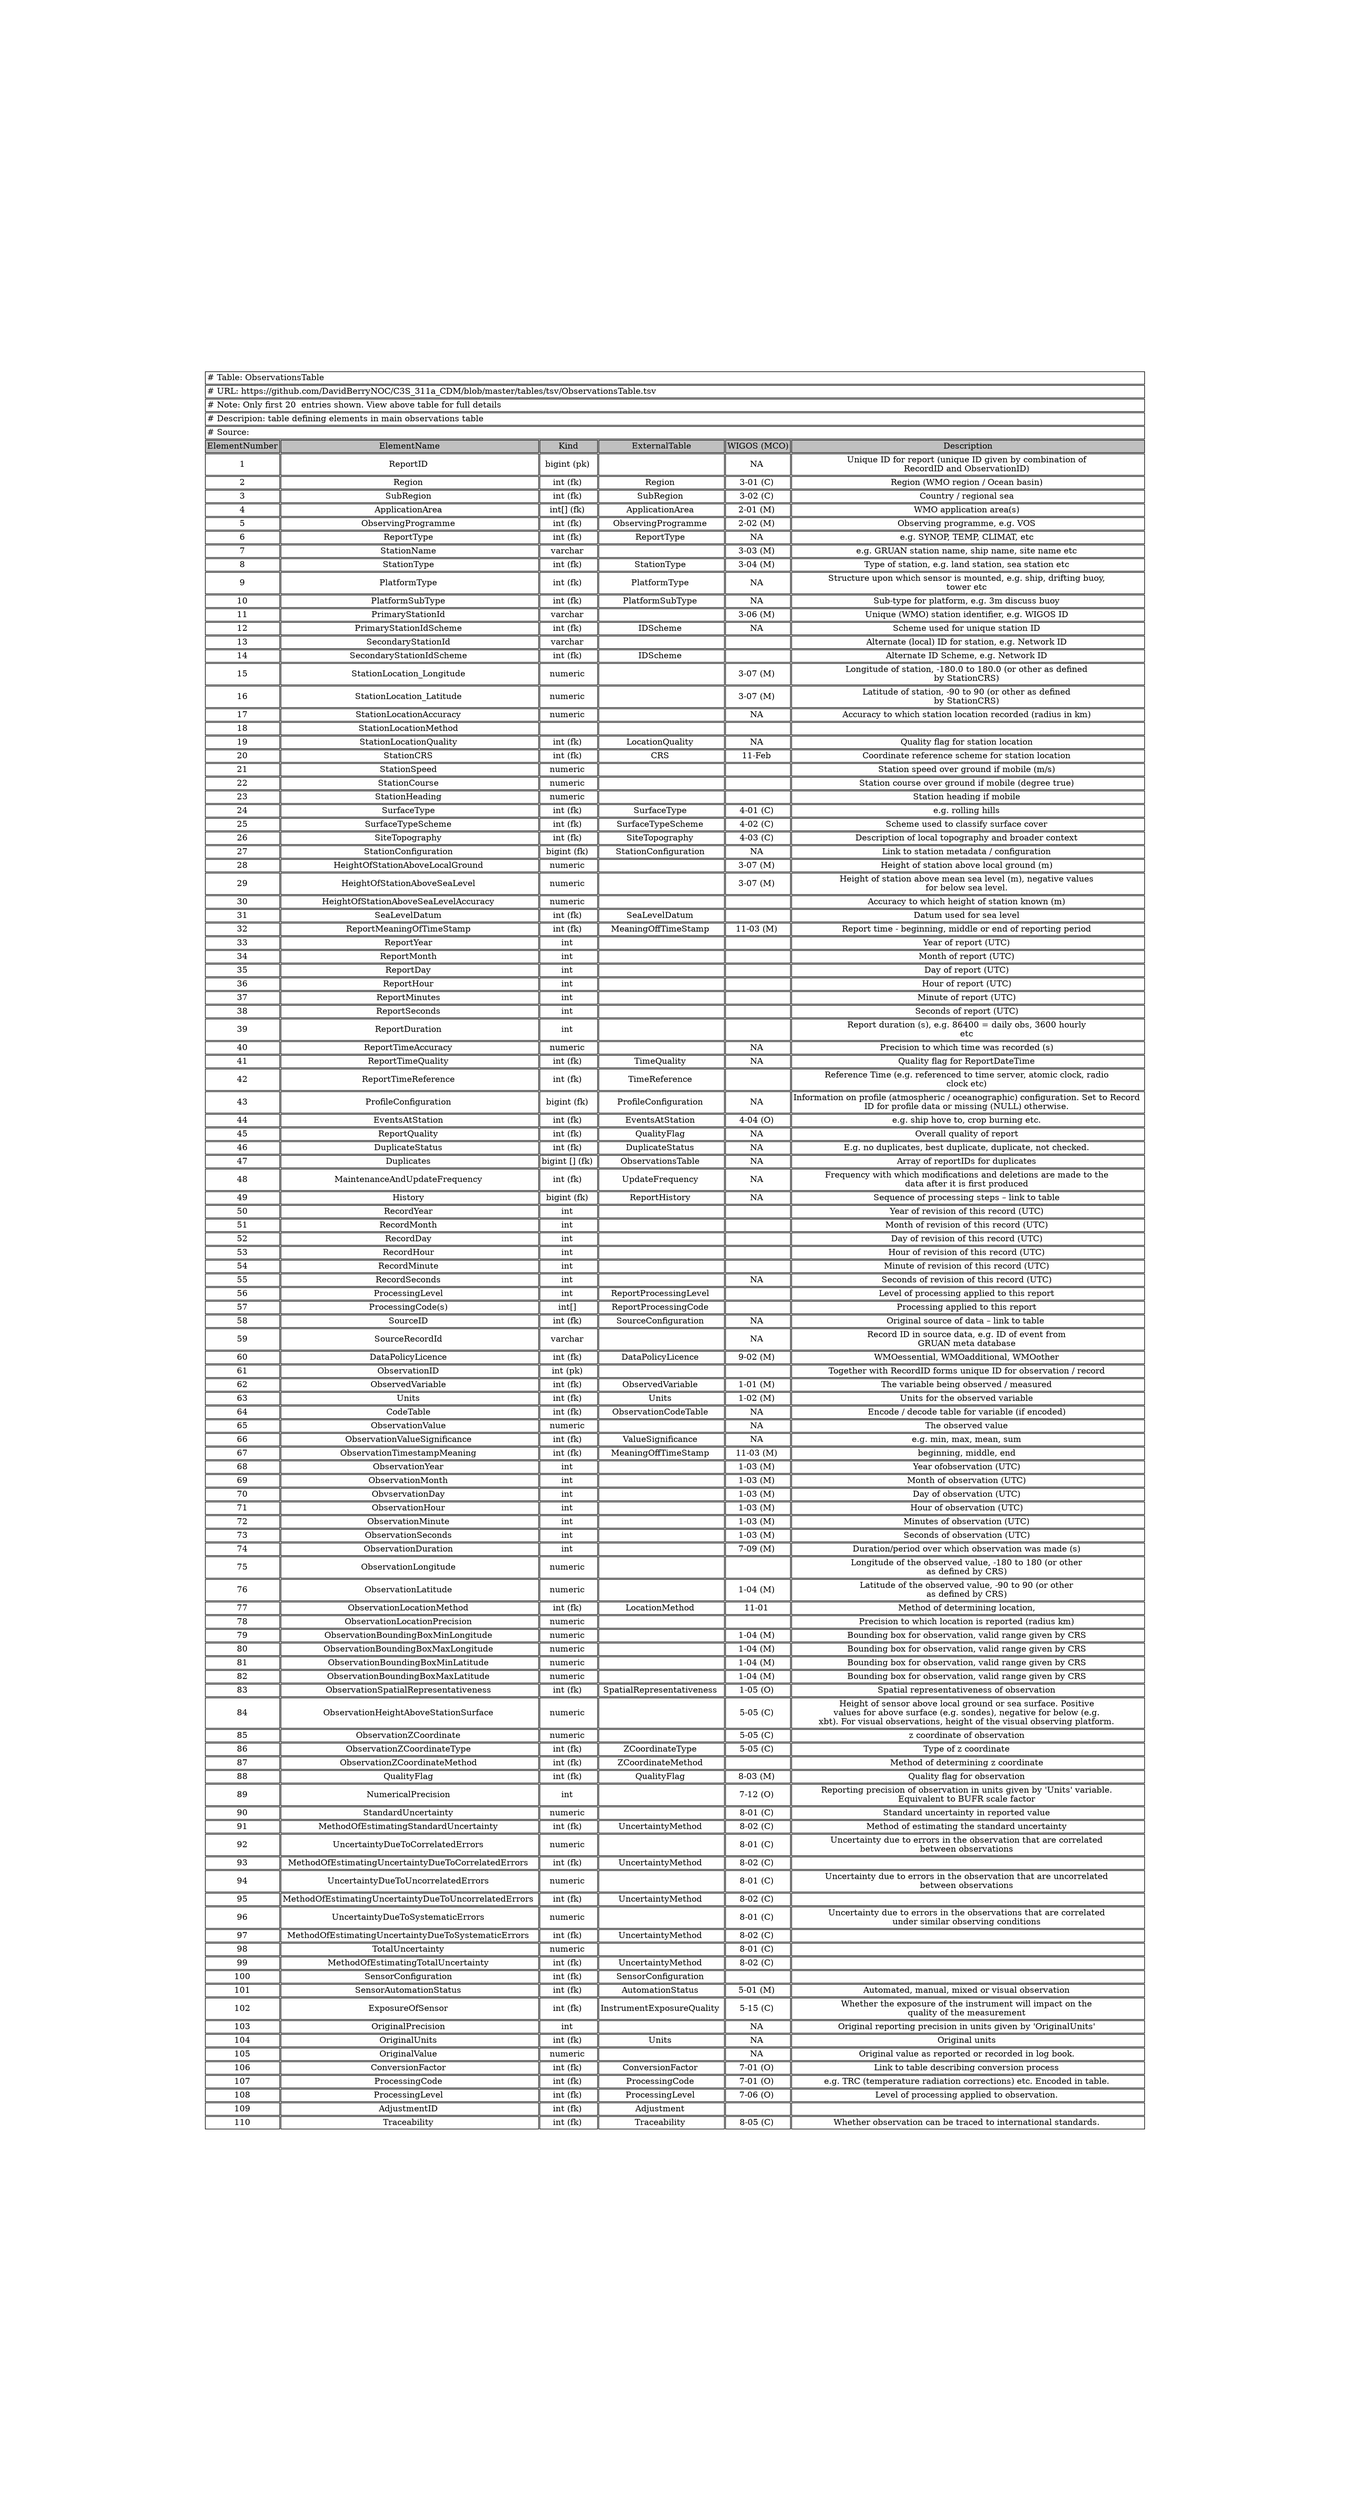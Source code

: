 digraph ObservationsTable {
node [color=white]
ObservationsTable [label=<<TABLE BORDER="0" CELLBORDER="1" CELLSPACING="2" COLOR="BLACK">
<TR><TD COLSPAN="6" ALIGN="left" PORT="head"># Table: ObservationsTable</TD></TR>
<TR><TD COLSPAN="6" ALIGN="left"># URL: https://github.com/DavidBerryNOC/C3S_311a_CDM/blob/master/tables/tsv/ObservationsTable.tsv</TD></TR>
<TR><TD COLSPAN="6" ALIGN="left"># Note: Only first 20  entries shown. View above table for full details</TD></TR>
<TR><TD ALIGN="left" COLSPAN="6"># Descripion: table defining elements in main observations table</TD></TR>
<TR><TD ALIGN="left" COLSPAN="6"># Source:</TD></TR>
<TR><TD BGCOLOR="GRAY">ElementNumber</TD><TD BGCOLOR="GRAY">ElementName</TD><TD BGCOLOR="GRAY">Kind</TD><TD BGCOLOR="GRAY">ExternalTable</TD><TD BGCOLOR="GRAY">WIGOS (MCO)</TD><TD BGCOLOR="GRAY">Description</TD></TR>
<TR><TD PORT="ReportID L">1</TD><TD>ReportID </TD><TD>bigint (pk) </TD><TD></TD><TD>NA </TD><TD PORT="ReportID R">Unique ID for report (unique ID given by combination of <BR/>RecordID and ObservationID) </TD></TR>
<TR><TD PORT="Region L">2</TD><TD>Region </TD><TD>int (fk) </TD><TD>Region </TD><TD>3-01 (C) </TD><TD PORT="Region R">Region (WMO region / Ocean basin) </TD></TR>
<TR><TD PORT="SubRegion L">3</TD><TD>SubRegion </TD><TD>int (fk) </TD><TD>SubRegion </TD><TD>3-02 (C) </TD><TD PORT="SubRegion R">Country / regional sea </TD></TR>
<TR><TD PORT="ApplicationArea L">4</TD><TD>ApplicationArea </TD><TD>int[] (fk) </TD><TD>ApplicationArea </TD><TD>2-01 (M) </TD><TD PORT="ApplicationArea R">WMO application area(s) </TD></TR>
<TR><TD PORT="ObservingProgramme L">5</TD><TD>ObservingProgramme </TD><TD>int (fk) </TD><TD>ObservingProgramme </TD><TD>2-02 (M) </TD><TD PORT="ObservingProgramme R">Observing programme, e.g. VOS </TD></TR>
<TR><TD PORT="ReportType L">6</TD><TD>ReportType </TD><TD>int (fk) </TD><TD>ReportType </TD><TD>NA </TD><TD PORT="ReportType R">e.g. SYNOP, TEMP, CLIMAT, etc </TD></TR>
<TR><TD PORT="StationName L">7</TD><TD>StationName </TD><TD>varchar </TD><TD></TD><TD>3-03 (M) </TD><TD PORT="StationName R">e.g. GRUAN station name, ship name, site name etc </TD></TR>
<TR><TD PORT="StationType L">8</TD><TD>StationType </TD><TD>int (fk) </TD><TD>StationType </TD><TD>3-04 (M) </TD><TD PORT="StationType R">Type of station, e.g. land station, sea station etc </TD></TR>
<TR><TD PORT="PlatformType L">9</TD><TD>PlatformType </TD><TD>int (fk) </TD><TD>PlatformType </TD><TD>NA </TD><TD PORT="PlatformType R">Structure upon which sensor is mounted, e.g. ship, drifting buoy, <BR/>tower etc </TD></TR>
<TR><TD PORT="PlatformSubType L">10</TD><TD>PlatformSubType </TD><TD>int (fk) </TD><TD>PlatformSubType </TD><TD>NA </TD><TD PORT="PlatformSubType R">Sub-type for platform, e.g. 3m discuss buoy </TD></TR>
<TR><TD PORT="PrimaryStationIdL">11</TD><TD>PrimaryStationId </TD><TD>varchar </TD><TD></TD><TD>3-06 (M) </TD><TD PORT="PrimaryStationIdR">Unique (WMO) station identifier, e.g. WIGOS ID </TD></TR>
<TR><TD PORT="PrimaryStationIdSchemeL">12</TD><TD>PrimaryStationIdScheme </TD><TD>int (fk) </TD><TD>IDScheme </TD><TD>NA </TD><TD PORT="PrimaryStationIdSchemeR">Scheme used for unique station ID </TD></TR>
<TR><TD PORT="SecondaryStationIdL">13</TD><TD>SecondaryStationId </TD><TD>varchar </TD><TD></TD><TD></TD><TD PORT="SecondaryStationIdR">Alternate (local) ID for station, e.g. Network ID </TD></TR>
<TR><TD PORT="SecondaryStationIdSchemeL">14</TD><TD>SecondaryStationIdScheme </TD><TD>int (fk) </TD><TD>IDScheme </TD><TD></TD><TD PORT="SecondaryStationIdSchemeR">Alternate ID Scheme, e.g. Network ID </TD></TR>
<TR><TD PORT="StationLocation_LongitudeL">15</TD><TD>StationLocation_Longitude </TD><TD>numeric </TD><TD></TD><TD>3-07 (M) </TD><TD PORT="StationLocation_LongitudeR">Longitude of station, -180.0 to 180.0 (or other as defined <BR/>by StationCRS) </TD></TR>
<TR><TD PORT="StationLocation_LatitudeL">16</TD><TD>StationLocation_Latitude </TD><TD>numeric </TD><TD></TD><TD>3-07 (M) </TD><TD PORT="StationLocation_LatitudeR">Latitude of station, -90 to 90 (or other as defined <BR/>by StationCRS) </TD></TR>
<TR><TD PORT="StationLocationAccuracyL">17</TD><TD>StationLocationAccuracy </TD><TD>numeric </TD><TD></TD><TD>NA </TD><TD PORT="StationLocationAccuracyR">Accuracy to which station location recorded (radius in km) </TD></TR>
<TR><TD PORT="StationLocationMethodL">18</TD><TD>StationLocationMethod </TD><TD></TD><TD></TD><TD></TD><TD PORT="StationLocationMethodR"></TD></TR>
<TR><TD PORT="StationLocationQualityL">19</TD><TD>StationLocationQuality </TD><TD>int (fk) </TD><TD>LocationQuality </TD><TD>NA </TD><TD PORT="StationLocationQualityR">Quality flag for station location </TD></TR>
<TR><TD PORT="StationCRS L">20</TD><TD>StationCRS </TD><TD>int (fk) </TD><TD>CRS </TD><TD>11-Feb </TD><TD PORT="StationCRS R">Coordinate reference scheme for station location </TD></TR>
<TR><TD PORT="StationSpeedL">21</TD><TD>StationSpeed </TD><TD>numeric </TD><TD></TD><TD></TD><TD PORT="StationSpeedR">Station speed over ground if mobile (m/s) </TD></TR>
<TR><TD PORT="StationCourseL">22</TD><TD>StationCourse </TD><TD>numeric </TD><TD></TD><TD></TD><TD PORT="StationCourseR">Station course over ground if mobile (degree true) </TD></TR>
<TR><TD PORT="StationHeadingL">23</TD><TD>StationHeading </TD><TD>numeric </TD><TD></TD><TD></TD><TD PORT="StationHeadingR">Station heading if mobile </TD></TR>
<TR><TD PORT="SurfaceType L">24</TD><TD>SurfaceType </TD><TD>int (fk) </TD><TD>SurfaceType </TD><TD>4-01 (C) </TD><TD PORT="SurfaceType R">e.g. rolling hills </TD></TR>
<TR><TD PORT="SurfaceTypeScheme L">25</TD><TD>SurfaceTypeScheme </TD><TD>int (fk) </TD><TD>SurfaceTypeScheme </TD><TD>4-02 (C) </TD><TD PORT="SurfaceTypeScheme R">Scheme used to classify surface cover </TD></TR>
<TR><TD PORT="SiteTopography L">26</TD><TD>SiteTopography </TD><TD>int (fk) </TD><TD>SiteTopography </TD><TD>4-03 (C) </TD><TD PORT="SiteTopography R">Description of local topography and broader context </TD></TR>
<TR><TD PORT="StationConfigurationL">27</TD><TD>StationConfiguration </TD><TD>bigint (fk) </TD><TD>StationConfiguration </TD><TD>NA </TD><TD PORT="StationConfigurationR">Link to station metadata / configuration </TD></TR>
<TR><TD PORT="HeightOfStationAboveLocalGround L">28</TD><TD>HeightOfStationAboveLocalGround </TD><TD>numeric </TD><TD></TD><TD>3-07 (M) </TD><TD PORT="HeightOfStationAboveLocalGround R">Height of station above local ground (m) </TD></TR>
<TR><TD PORT="HeightOfStationAboveSeaLevel L">29</TD><TD>HeightOfStationAboveSeaLevel </TD><TD>numeric </TD><TD></TD><TD>3-07 (M) </TD><TD PORT="HeightOfStationAboveSeaLevel R">Height of station above mean sea level (m), negative values <BR/>for below sea level. </TD></TR>
<TR><TD PORT="HeightOfStationAboveSeaLevelAccuracyL">30</TD><TD>HeightOfStationAboveSeaLevelAccuracy </TD><TD>numeric </TD><TD></TD><TD></TD><TD PORT="HeightOfStationAboveSeaLevelAccuracyR">Accuracy to which height of station known (m) </TD></TR>
<TR><TD PORT="SeaLevelDatumL">31</TD><TD>SeaLevelDatum </TD><TD>int (fk) </TD><TD>SeaLevelDatum </TD><TD></TD><TD PORT="SeaLevelDatumR">Datum used for sea level </TD></TR>
<TR><TD PORT="ReportMeaningOfTimeStampL">32</TD><TD>ReportMeaningOfTimeStamp </TD><TD>int (fk) </TD><TD>MeaningOffTimeStamp </TD><TD>11-03 (M) </TD><TD PORT="ReportMeaningOfTimeStampR">Report time - beginning, middle or end of reporting period <BR/></TD></TR>
<TR><TD PORT="ReportYearL">33</TD><TD>ReportYear </TD><TD>int </TD><TD></TD><TD></TD><TD PORT="ReportYearR">Year of report (UTC) </TD></TR>
<TR><TD PORT="ReportMonthL">34</TD><TD>ReportMonth </TD><TD>int </TD><TD></TD><TD></TD><TD PORT="ReportMonthR">Month of report (UTC) </TD></TR>
<TR><TD PORT="ReportDayL">35</TD><TD>ReportDay </TD><TD>int </TD><TD></TD><TD></TD><TD PORT="ReportDayR">Day of report (UTC) </TD></TR>
<TR><TD PORT="ReportHourL">36</TD><TD>ReportHour </TD><TD>int </TD><TD></TD><TD></TD><TD PORT="ReportHourR">Hour of report (UTC) </TD></TR>
<TR><TD PORT="ReportMinutesL">37</TD><TD>ReportMinutes </TD><TD>int </TD><TD></TD><TD></TD><TD PORT="ReportMinutesR">Minute of report (UTC) </TD></TR>
<TR><TD PORT="ReportSecondsL">38</TD><TD>ReportSeconds </TD><TD>int </TD><TD></TD><TD></TD><TD PORT="ReportSecondsR">Seconds of report (UTC) </TD></TR>
<TR><TD PORT="ReportDurationL">39</TD><TD>ReportDuration </TD><TD>int </TD><TD></TD><TD></TD><TD PORT="ReportDurationR">Report duration (s), e.g. 86400 = daily obs, 3600 hourly <BR/>etc </TD></TR>
<TR><TD PORT="ReportTimeAccuracyL">40</TD><TD>ReportTimeAccuracy </TD><TD>numeric </TD><TD></TD><TD>NA </TD><TD PORT="ReportTimeAccuracyR">Precision to which time was recorded (s) </TD></TR>
<TR><TD PORT="ReportTimeQualityL">41</TD><TD>ReportTimeQuality </TD><TD>int (fk) </TD><TD>TimeQuality </TD><TD>NA </TD><TD PORT="ReportTimeQualityR">Quality flag for ReportDateTime </TD></TR>
<TR><TD PORT="ReportTimeReferenceL">42</TD><TD>ReportTimeReference </TD><TD>int (fk) </TD><TD>TimeReference </TD><TD></TD><TD PORT="ReportTimeReferenceR">Reference Time (e.g. referenced to time server, atomic clock, radio <BR/>clock etc) </TD></TR>
<TR><TD PORT="ProfileConfiguration L">43</TD><TD>ProfileConfiguration </TD><TD>bigint (fk) </TD><TD>ProfileConfiguration </TD><TD>NA </TD><TD PORT="ProfileConfiguration R">Information on profile (atmospheric / oceanographic) configuration. Set to Record <BR/>ID for profile data or missing (NULL) otherwise. </TD></TR>
<TR><TD PORT="EventsAtStationL">44</TD><TD>EventsAtStation </TD><TD>int (fk) </TD><TD>EventsAtStation </TD><TD>4-04 (O) </TD><TD PORT="EventsAtStationR">e.g. ship hove to, crop burning etc. </TD></TR>
<TR><TD PORT="ReportQualityL">45</TD><TD>ReportQuality </TD><TD>int (fk) </TD><TD>QualityFlag </TD><TD>NA </TD><TD PORT="ReportQualityR">Overall quality of report </TD></TR>
<TR><TD PORT="DuplicateStatus L">46</TD><TD>DuplicateStatus </TD><TD>int (fk) </TD><TD>DuplicateStatus </TD><TD>NA </TD><TD PORT="DuplicateStatus R">E.g. no duplicates, best duplicate, duplicate, not checked. </TD></TR>
<TR><TD PORT="Duplicates L">47</TD><TD>Duplicates </TD><TD>bigint [] (fk) </TD><TD>ObservationsTable </TD><TD>NA </TD><TD PORT="Duplicates R">Array of reportIDs for duplicates </TD></TR>
<TR><TD PORT="MaintenanceAndUpdateFrequency L">48</TD><TD>MaintenanceAndUpdateFrequency </TD><TD>int (fk) </TD><TD>UpdateFrequency </TD><TD>NA </TD><TD PORT="MaintenanceAndUpdateFrequency R">Frequency with which modifications and deletions are made to the <BR/>data after it is first produced </TD></TR>
<TR><TD PORT="History L">49</TD><TD>History </TD><TD>bigint (fk) </TD><TD>ReportHistory </TD><TD>NA </TD><TD PORT="History R">Sequence of processing steps – link to table </TD></TR>
<TR><TD PORT="RecordYearL">50</TD><TD>RecordYear </TD><TD>int </TD><TD></TD><TD></TD><TD PORT="RecordYearR">Year of revision of this record (UTC) </TD></TR>
<TR><TD PORT="RecordMonthL">51</TD><TD>RecordMonth </TD><TD>int </TD><TD></TD><TD></TD><TD PORT="RecordMonthR">Month of revision of this record (UTC) </TD></TR>
<TR><TD PORT="RecordDayL">52</TD><TD>RecordDay </TD><TD>int </TD><TD></TD><TD></TD><TD PORT="RecordDayR">Day of revision of this record (UTC) </TD></TR>
<TR><TD PORT="RecordHourL">53</TD><TD>RecordHour </TD><TD>int </TD><TD></TD><TD></TD><TD PORT="RecordHourR">Hour of revision of this record (UTC) </TD></TR>
<TR><TD PORT="RecordMinuteL">54</TD><TD>RecordMinute </TD><TD>int </TD><TD></TD><TD></TD><TD PORT="RecordMinuteR">Minute of revision of this record (UTC) </TD></TR>
<TR><TD PORT="RecordSecondsL">55</TD><TD>RecordSeconds </TD><TD>int </TD><TD></TD><TD>NA </TD><TD PORT="RecordSecondsR">Seconds of revision of this record (UTC) </TD></TR>
<TR><TD PORT="ProcessingLevelL">56</TD><TD>ProcessingLevel </TD><TD>int </TD><TD>ReportProcessingLevel </TD><TD></TD><TD PORT="ProcessingLevelR">Level of processing applied to this report </TD></TR>
<TR><TD PORT="ProcessingCode(s)L">57</TD><TD>ProcessingCode(s) </TD><TD>int[] </TD><TD>ReportProcessingCode </TD><TD></TD><TD PORT="ProcessingCode(s)R">Processing applied to this report </TD></TR>
<TR><TD PORT="SourceID L">58</TD><TD>SourceID </TD><TD>int (fk) </TD><TD>SourceConfiguration </TD><TD>NA </TD><TD PORT="SourceID R">Original source of data – link to table  </TD></TR>
<TR><TD PORT="SourceRecordId L">59</TD><TD>SourceRecordId </TD><TD>varchar </TD><TD></TD><TD>NA </TD><TD PORT="SourceRecordId R">Record ID in source data, e.g. ID of event from <BR/>GRUAN meta database </TD></TR>
<TR><TD PORT="DataPolicyLicence L">60</TD><TD>DataPolicyLicence </TD><TD>int (fk) </TD><TD>DataPolicyLicence </TD><TD>9-02 (M) </TD><TD PORT="DataPolicyLicence R">WMOessential, WMOadditional, WMOother </TD></TR>
<TR><TD PORT="ObservationID L">61</TD><TD>ObservationID </TD><TD>int (pk) </TD><TD></TD><TD></TD><TD PORT="ObservationID R">Together with RecordID forms unique ID for observation / record <BR/></TD></TR>
<TR><TD PORT="ObservedVariable L">62</TD><TD>ObservedVariable </TD><TD>int (fk) </TD><TD>ObservedVariable </TD><TD>1-01 (M) </TD><TD PORT="ObservedVariable R">The variable being observed / measured </TD></TR>
<TR><TD PORT="Units L">63</TD><TD>Units </TD><TD>int (fk) </TD><TD>Units </TD><TD>1-02 (M) </TD><TD PORT="Units R">Units for the observed variable </TD></TR>
<TR><TD PORT="CodeTable L">64</TD><TD>CodeTable </TD><TD>int (fk) </TD><TD>ObservationCodeTable </TD><TD>NA </TD><TD PORT="CodeTable R">Encode / decode table for variable (if encoded) </TD></TR>
<TR><TD PORT="ObservationValue L">65</TD><TD>ObservationValue </TD><TD>numeric </TD><TD></TD><TD>NA </TD><TD PORT="ObservationValue R">The observed value </TD></TR>
<TR><TD PORT="ObservationValueSignificanceL">66</TD><TD>ObservationValueSignificance </TD><TD>int (fk) </TD><TD>ValueSignificance </TD><TD>NA </TD><TD PORT="ObservationValueSignificanceR">e.g. min, max, mean, sum </TD></TR>
<TR><TD PORT="ObservationTimestampMeaningL">67</TD><TD>ObservationTimestampMeaning </TD><TD>int (fk) </TD><TD>MeaningOffTimeStamp </TD><TD>11-03 (M) </TD><TD PORT="ObservationTimestampMeaningR">beginning, middle, end </TD></TR>
<TR><TD PORT="ObservationYearL">68</TD><TD>ObservationYear </TD><TD>int </TD><TD></TD><TD>1-03 (M) </TD><TD PORT="ObservationYearR">Year ofobservation (UTC) </TD></TR>
<TR><TD PORT="ObservationMonthL">69</TD><TD>ObservationMonth </TD><TD>int </TD><TD></TD><TD>1-03 (M) </TD><TD PORT="ObservationMonthR">Month of observation (UTC) </TD></TR>
<TR><TD PORT="ObvservationDayL">70</TD><TD>ObvservationDay </TD><TD>int </TD><TD></TD><TD>1-03 (M) </TD><TD PORT="ObvservationDayR">Day of observation (UTC) </TD></TR>
<TR><TD PORT="ObservationHourL">71</TD><TD>ObservationHour </TD><TD>int </TD><TD></TD><TD>1-03 (M) </TD><TD PORT="ObservationHourR">Hour of observation (UTC) </TD></TR>
<TR><TD PORT="ObservationMinuteL">72</TD><TD>ObservationMinute </TD><TD>int </TD><TD></TD><TD>1-03 (M) </TD><TD PORT="ObservationMinuteR">Minutes of observation (UTC) </TD></TR>
<TR><TD PORT="ObservationSecondsL">73</TD><TD>ObservationSeconds </TD><TD>int </TD><TD></TD><TD>1-03 (M) </TD><TD PORT="ObservationSecondsR">Seconds of observation (UTC) </TD></TR>
<TR><TD PORT="ObservationDuration L">74</TD><TD>ObservationDuration </TD><TD>int </TD><TD></TD><TD>7-09 (M) </TD><TD PORT="ObservationDuration R">Duration/period over which observation was made (s) </TD></TR>
<TR><TD PORT="ObservationLongitudeL">75</TD><TD>ObservationLongitude </TD><TD>numeric </TD><TD></TD><TD></TD><TD PORT="ObservationLongitudeR">Longitude of the observed value, -180 to 180 (or other <BR/>as defined by CRS) </TD></TR>
<TR><TD PORT="ObservationLatitudeL">76</TD><TD>ObservationLatitude </TD><TD>numeric </TD><TD></TD><TD>1-04 (M) </TD><TD PORT="ObservationLatitudeR">Latitude of the observed value, -90 to 90 (or other <BR/>as defined by CRS) </TD></TR>
<TR><TD PORT="ObservationLocationMethod L">77</TD><TD>ObservationLocationMethod </TD><TD>int (fk) </TD><TD>LocationMethod </TD><TD>11-01 </TD><TD PORT="ObservationLocationMethod R">Method of determining location, </TD></TR>
<TR><TD PORT="ObservationLocationPrecision L">78</TD><TD>ObservationLocationPrecision </TD><TD>numeric </TD><TD></TD><TD></TD><TD PORT="ObservationLocationPrecision R">Precision to which location is reported (radius km) </TD></TR>
<TR><TD PORT="ObservationBoundingBoxMinLongitudeL">79</TD><TD>ObservationBoundingBoxMinLongitude </TD><TD>numeric </TD><TD></TD><TD>1-04 (M) </TD><TD PORT="ObservationBoundingBoxMinLongitudeR">Bounding box for observation, valid range given by CRS </TD></TR>
<TR><TD PORT="ObservationBoundingBoxMaxLongitudeL">80</TD><TD>ObservationBoundingBoxMaxLongitude </TD><TD>numeric </TD><TD></TD><TD>1-04 (M) </TD><TD PORT="ObservationBoundingBoxMaxLongitudeR">Bounding box for observation, valid range given by CRS </TD></TR>
<TR><TD PORT="ObservationBoundingBoxMinLatitudeL">81</TD><TD>ObservationBoundingBoxMinLatitude </TD><TD>numeric </TD><TD></TD><TD>1-04 (M) </TD><TD PORT="ObservationBoundingBoxMinLatitudeR">Bounding box for observation, valid range given by CRS </TD></TR>
<TR><TD PORT="ObservationBoundingBoxMaxLatitudeL">82</TD><TD>ObservationBoundingBoxMaxLatitude </TD><TD>numeric </TD><TD></TD><TD>1-04 (M) </TD><TD PORT="ObservationBoundingBoxMaxLatitudeR">Bounding box for observation, valid range given by CRS </TD></TR>
<TR><TD PORT="ObservationSpatialRepresentativeness L">83</TD><TD>ObservationSpatialRepresentativeness </TD><TD>int (fk) </TD><TD>SpatialRepresentativeness </TD><TD>1-05 (O) </TD><TD PORT="ObservationSpatialRepresentativeness R">Spatial representativeness of observation </TD></TR>
<TR><TD PORT="ObservationHeightAboveStationSurface L">84</TD><TD>ObservationHeightAboveStationSurface </TD><TD>numeric </TD><TD></TD><TD>5-05 (C) </TD><TD PORT="ObservationHeightAboveStationSurface R">Height of sensor above local ground or sea surface. Positive <BR/>values for above surface (e.g. sondes), negative for below (e.g. <BR/>xbt). For visual observations, height of the visual observing platform. <BR/></TD></TR>
<TR><TD PORT="ObservationZCoordinate L">85</TD><TD>ObservationZCoordinate </TD><TD>numeric </TD><TD></TD><TD>5-05 (C) </TD><TD PORT="ObservationZCoordinate R">z coordinate of observation </TD></TR>
<TR><TD PORT="ObservationZCoordinateType L">86</TD><TD>ObservationZCoordinateType </TD><TD>int (fk) </TD><TD>ZCoordinateType </TD><TD>5-05 (C) </TD><TD PORT="ObservationZCoordinateType R">Type of z coordinate </TD></TR>
<TR><TD PORT="ObservationZCoordinateMethodL">87</TD><TD>ObservationZCoordinateMethod </TD><TD>int (fk) </TD><TD>ZCoordinateMethod </TD><TD></TD><TD PORT="ObservationZCoordinateMethodR">Method of determining z coordinate </TD></TR>
<TR><TD PORT="QualityFlag L">88</TD><TD>QualityFlag </TD><TD>int (fk) </TD><TD>QualityFlag </TD><TD>8-03 (M) </TD><TD PORT="QualityFlag R">Quality flag for observation </TD></TR>
<TR><TD PORT="NumericalPrecision L">89</TD><TD>NumericalPrecision </TD><TD>int </TD><TD></TD><TD>7-12 (O) </TD><TD PORT="NumericalPrecision R">Reporting precision of observation in units given by 'Units' variable. <BR/>Equivalent to BUFR scale factor </TD></TR>
<TR><TD PORT="StandardUncertainty L">90</TD><TD>StandardUncertainty </TD><TD>numeric </TD><TD></TD><TD>8-01 (C) </TD><TD PORT="StandardUncertainty R">Standard uncertainty in reported value </TD></TR>
<TR><TD PORT="MethodOfEstimatingStandardUncertainty L">91</TD><TD>MethodOfEstimatingStandardUncertainty </TD><TD>int (fk) </TD><TD>UncertaintyMethod </TD><TD>8-02 (C) </TD><TD PORT="MethodOfEstimatingStandardUncertainty R">Method of estimating the standard uncertainty </TD></TR>
<TR><TD PORT="UncertaintyDueToCorrelatedErrors L">92</TD><TD>UncertaintyDueToCorrelatedErrors </TD><TD>numeric </TD><TD></TD><TD>8-01 (C) </TD><TD PORT="UncertaintyDueToCorrelatedErrors R">Uncertainty due to errors in the observation that are correlated <BR/>between observations </TD></TR>
<TR><TD PORT="MethodOfEstimatingUncertaintyDueToCorrelatedErrors L">93</TD><TD>MethodOfEstimatingUncertaintyDueToCorrelatedErrors </TD><TD>int (fk) </TD><TD>UncertaintyMethod </TD><TD>8-02 (C) </TD><TD PORT="MethodOfEstimatingUncertaintyDueToCorrelatedErrors R"></TD></TR>
<TR><TD PORT="UncertaintyDueToUncorrelatedErrors L">94</TD><TD>UncertaintyDueToUncorrelatedErrors </TD><TD>numeric </TD><TD></TD><TD>8-01 (C) </TD><TD PORT="UncertaintyDueToUncorrelatedErrors R">Uncertainty due to errors in the observation that are uncorrelated <BR/>between observations </TD></TR>
<TR><TD PORT="MethodOfEstimatingUncertaintyDueToUncorrelatedErrors L">95</TD><TD>MethodOfEstimatingUncertaintyDueToUncorrelatedErrors </TD><TD>int (fk) </TD><TD>UncertaintyMethod </TD><TD>8-02 (C) </TD><TD PORT="MethodOfEstimatingUncertaintyDueToUncorrelatedErrors R"></TD></TR>
<TR><TD PORT="UncertaintyDueToSystematicErrors L">96</TD><TD>UncertaintyDueToSystematicErrors </TD><TD>numeric </TD><TD></TD><TD>8-01 (C) </TD><TD PORT="UncertaintyDueToSystematicErrors R">Uncertainty due to errors in the observations that are correlated <BR/>under similar observing conditions </TD></TR>
<TR><TD PORT="MethodOfEstimatingUncertaintyDueToSystematicErrors L">97</TD><TD>MethodOfEstimatingUncertaintyDueToSystematicErrors </TD><TD>int (fk) </TD><TD>UncertaintyMethod </TD><TD>8-02 (C) </TD><TD PORT="MethodOfEstimatingUncertaintyDueToSystematicErrors R"></TD></TR>
<TR><TD PORT="TotalUncertainty L">98</TD><TD>TotalUncertainty </TD><TD>numeric </TD><TD></TD><TD>8-01 (C) </TD><TD PORT="TotalUncertainty R"></TD></TR>
<TR><TD PORT="MethodOfEstimatingTotalUncertainty L">99</TD><TD>MethodOfEstimatingTotalUncertainty </TD><TD>int (fk) </TD><TD>UncertaintyMethod </TD><TD>8-02 (C) </TD><TD PORT="MethodOfEstimatingTotalUncertainty R"></TD></TR>
<TR><TD PORT="SensorConfigurationL">100</TD><TD>SensorConfiguration </TD><TD>int (fk) </TD><TD>SensorConfiguration </TD><TD></TD><TD PORT="SensorConfigurationR"></TD></TR>
<TR><TD PORT="SensorAutomationStatus L">101</TD><TD>SensorAutomationStatus </TD><TD>int (fk) </TD><TD>AutomationStatus </TD><TD>5-01 (M) </TD><TD PORT="SensorAutomationStatus R">Automated, manual, mixed or visual observation </TD></TR>
<TR><TD PORT="ExposureOfSensor L">102</TD><TD>ExposureOfSensor </TD><TD>int (fk) </TD><TD>InstrumentExposureQuality </TD><TD>5-15 (C) </TD><TD PORT="ExposureOfSensor R">Whether the exposure of the instrument will impact on the <BR/>quality of the measurement </TD></TR>
<TR><TD PORT="OriginalPrecision L">103</TD><TD>OriginalPrecision </TD><TD>int </TD><TD></TD><TD>NA </TD><TD PORT="OriginalPrecision R">Original reporting precision in units given by 'OriginalUnits' </TD></TR>
<TR><TD PORT="OriginalUnits L">104</TD><TD>OriginalUnits </TD><TD>int (fk) </TD><TD>Units </TD><TD>NA </TD><TD PORT="OriginalUnits R">Original units </TD></TR>
<TR><TD PORT="OriginalValue L">105</TD><TD>OriginalValue </TD><TD>numeric </TD><TD></TD><TD>NA </TD><TD PORT="OriginalValue R">Original value as reported or recorded in log book. </TD></TR>
<TR><TD PORT="ConversionFactor L">106</TD><TD>ConversionFactor </TD><TD>int (fk) </TD><TD>ConversionFactor </TD><TD>7-01 (O) </TD><TD PORT="ConversionFactor R">Link to table describing conversion process </TD></TR>
<TR><TD PORT="ProcessingCode L">107</TD><TD>ProcessingCode </TD><TD>int (fk) </TD><TD>ProcessingCode </TD><TD>7-01 (O) </TD><TD PORT="ProcessingCode R">e.g. TRC (temperature radiation corrections) etc. Encoded in table. </TD></TR>
<TR><TD PORT="ProcessingLevel L">108</TD><TD>ProcessingLevel </TD><TD>int (fk) </TD><TD>ProcessingLevel </TD><TD>7-06 (O) </TD><TD PORT="ProcessingLevel R">Level of processing applied to observation. </TD></TR>
<TR><TD PORT="AdjustmentID L">109</TD><TD>AdjustmentID </TD><TD>int (fk) </TD><TD>Adjustment </TD><TD></TD><TD PORT="AdjustmentID R"></TD></TR>
<TR><TD PORT="Traceability L">110</TD><TD>Traceability </TD><TD>int (fk) </TD><TD>Traceability </TD><TD>8-05 (C) </TD><TD PORT="Traceability R">Whether observation can be traced to international standards. </TD></TR>
</TABLE>>];
}
